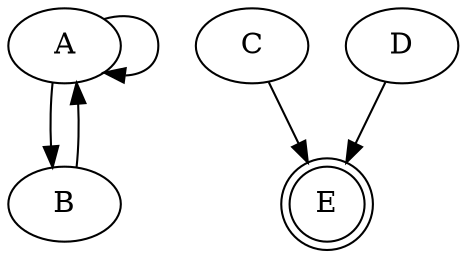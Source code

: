 digraph G { 
    A [shape=ellipse];
    B [shape=ellipse];
    C [shape=ellipse];
    D [shape=ellipse];
    E [shape=doublecircle];
    
    A -> A;
    A -> B;
    B -> A;
    C -> E;
    D -> E; 
}